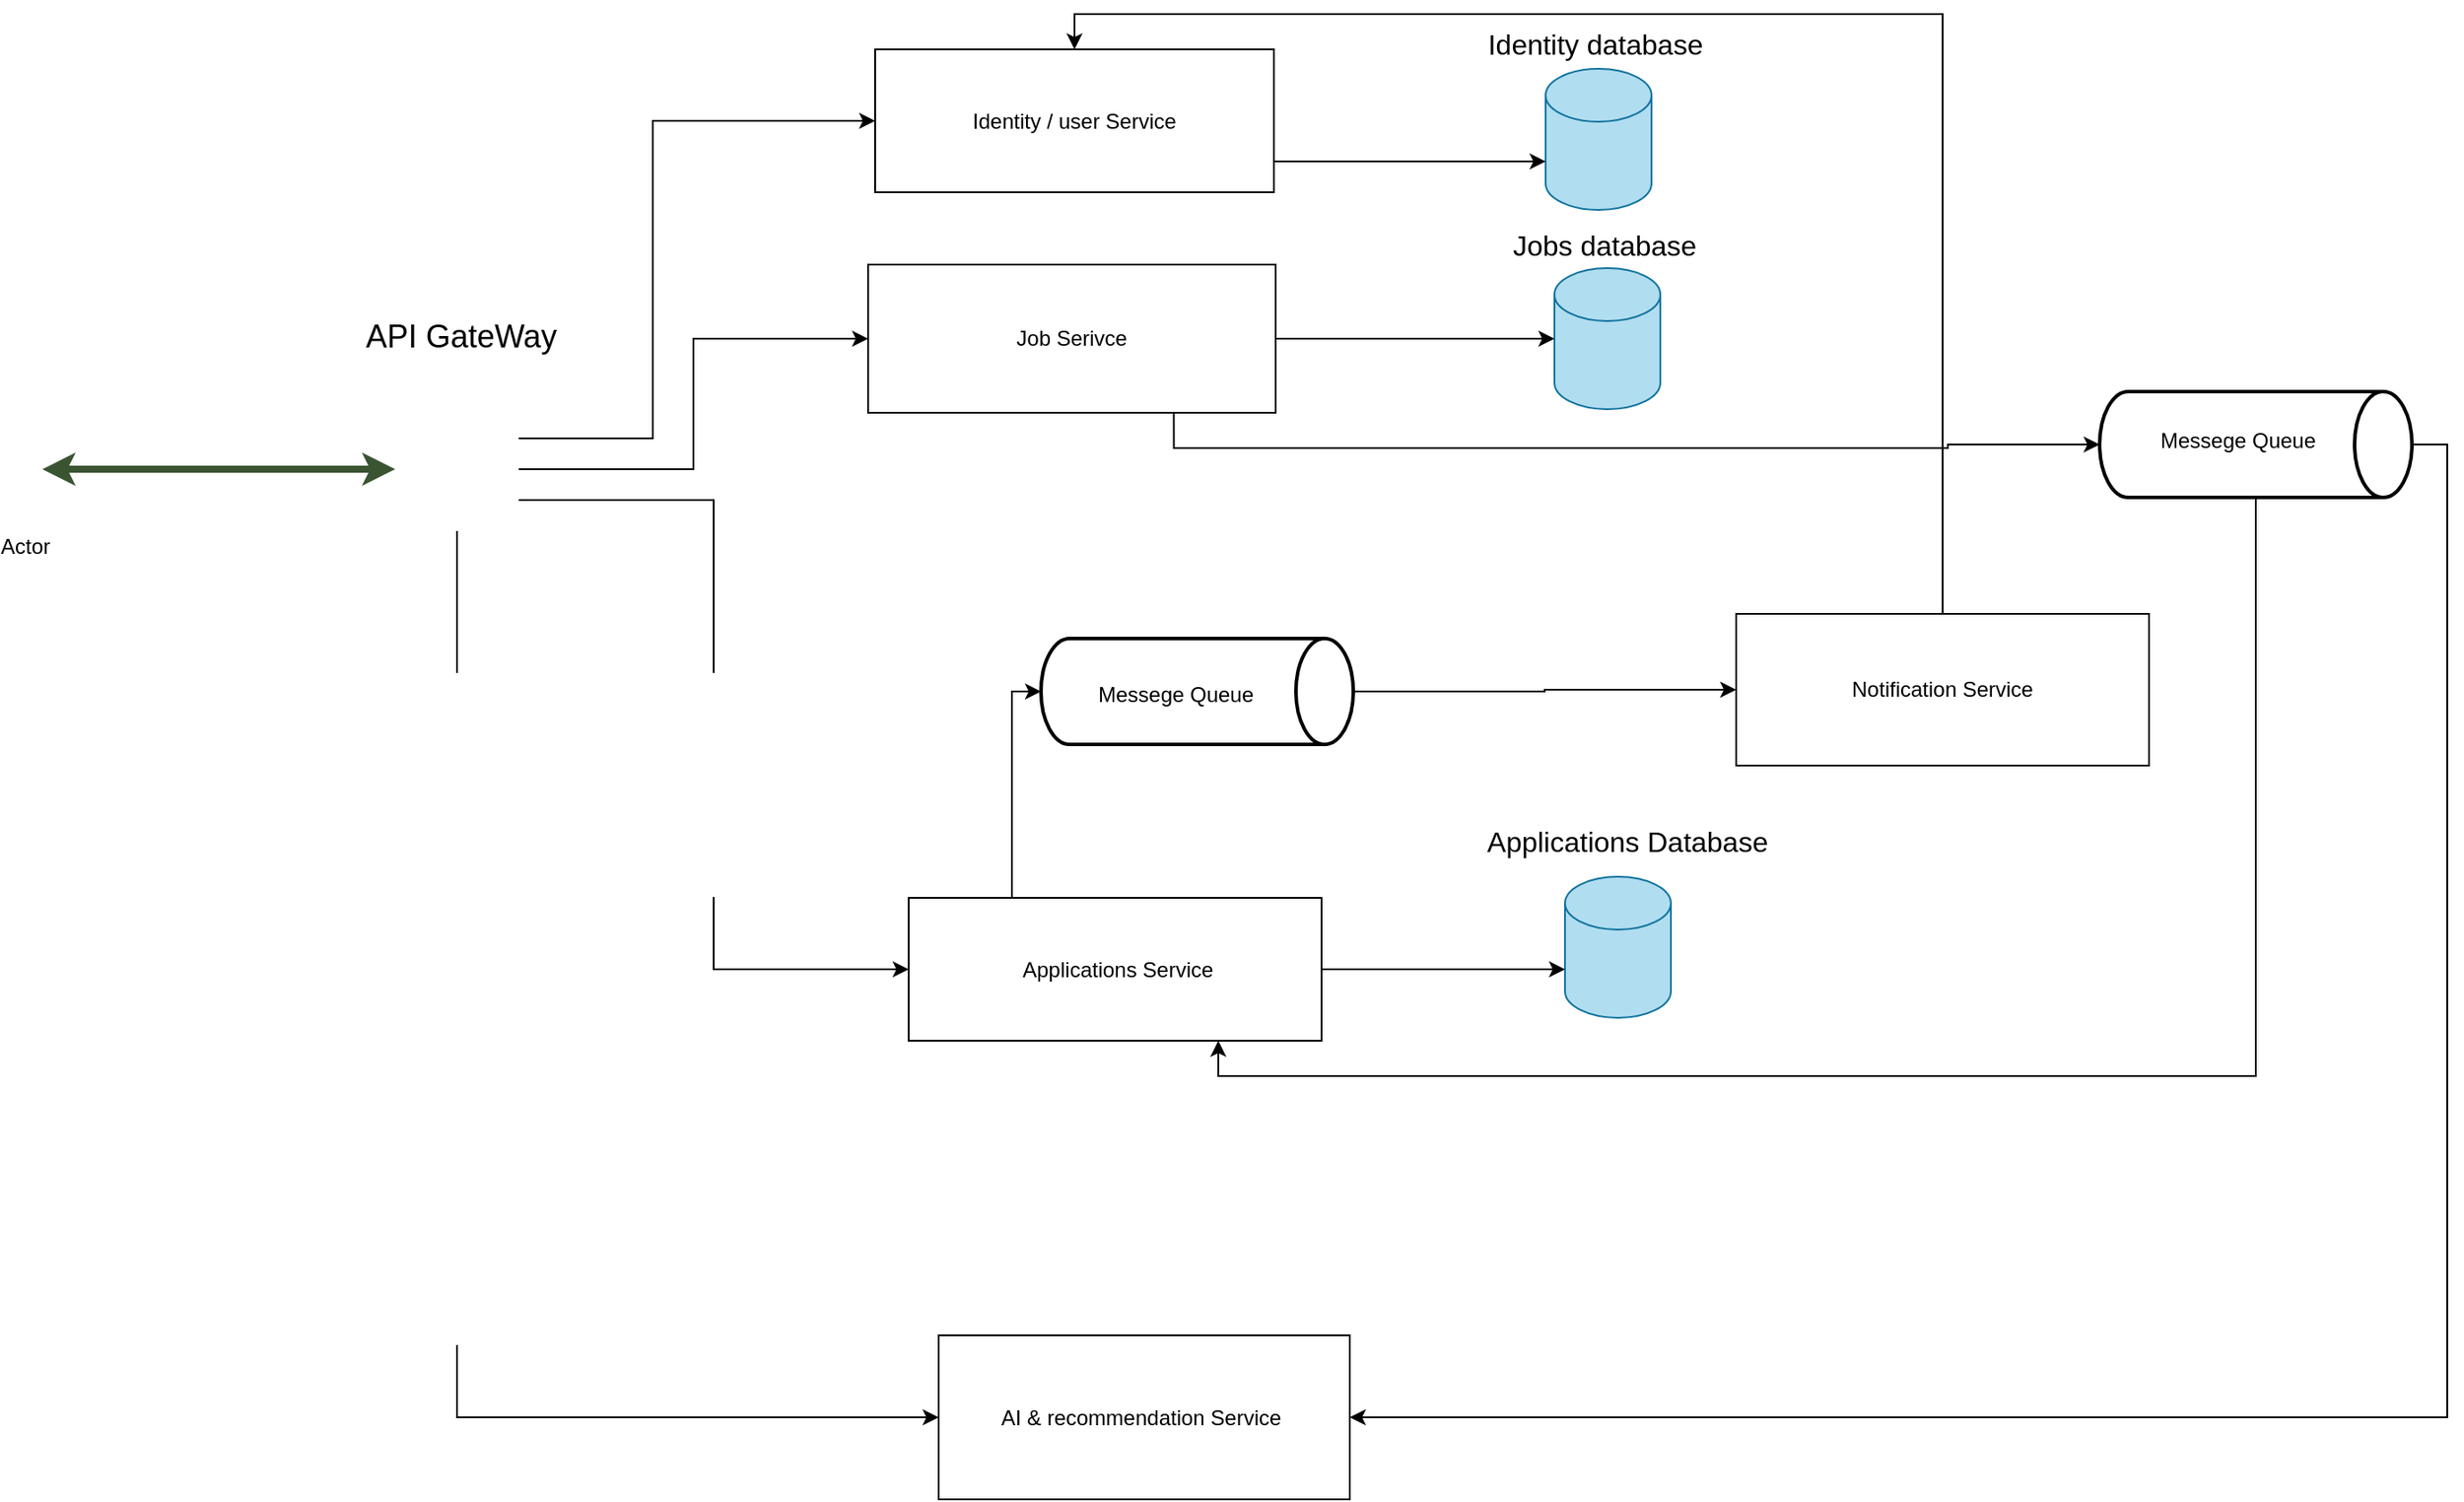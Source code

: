 <mxfile version="28.0.6">
  <diagram name="Page-1" id="qJEUayMfJxtS7BrSPIpK">
    <mxGraphModel dx="1678" dy="1029" grid="1" gridSize="1" guides="1" tooltips="1" connect="1" arrows="1" fold="1" page="1" pageScale="1" pageWidth="850" pageHeight="1100" background="none" math="0" shadow="0">
      <root>
        <mxCell id="0" />
        <mxCell id="1" parent="0" />
        <mxCell id="tVBosSetLl-9KycvmY6p-4" value="Actor" style="shape=umlActor;verticalLabelPosition=bottom;verticalAlign=top;html=1;outlineConnect=0;strokeColor=#FFFFFF;" parent="1" vertex="1">
          <mxGeometry x="40" y="380" width="20" height="60" as="geometry" />
        </mxCell>
        <mxCell id="tVBosSetLl-9KycvmY6p-26" style="edgeStyle=orthogonalEdgeStyle;rounded=0;orthogonalLoop=1;jettySize=auto;html=1;exitX=1;exitY=0.25;exitDx=0;exitDy=0;entryX=0;entryY=0.5;entryDx=0;entryDy=0;" parent="1" source="tVBosSetLl-9KycvmY6p-7" target="tVBosSetLl-9KycvmY6p-19" edge="1">
          <mxGeometry relative="1" as="geometry">
            <mxPoint x="514" y="227" as="targetPoint" />
            <mxPoint x="305" y="338.0" as="sourcePoint" />
            <Array as="points">
              <mxPoint x="406" y="393" />
              <mxPoint x="406" y="213" />
            </Array>
          </mxGeometry>
        </mxCell>
        <mxCell id="tVBosSetLl-9KycvmY6p-39" style="edgeStyle=orthogonalEdgeStyle;rounded=0;orthogonalLoop=1;jettySize=auto;html=1;exitX=1;exitY=0.5;exitDx=0;exitDy=0;entryX=0;entryY=0.5;entryDx=0;entryDy=0;" parent="1" source="tVBosSetLl-9KycvmY6p-7" target="tVBosSetLl-9KycvmY6p-21" edge="1">
          <mxGeometry relative="1" as="geometry" />
        </mxCell>
        <mxCell id="tVBosSetLl-9KycvmY6p-42" style="edgeStyle=orthogonalEdgeStyle;rounded=0;orthogonalLoop=1;jettySize=auto;html=1;exitX=0.5;exitY=1;exitDx=0;exitDy=0;entryX=0;entryY=0.5;entryDx=0;entryDy=0;" parent="1" source="tVBosSetLl-9KycvmY6p-7" target="tVBosSetLl-9KycvmY6p-41" edge="1">
          <mxGeometry relative="1" as="geometry" />
        </mxCell>
        <mxCell id="N4Voej9sqXTwN0t9IxLm-4" style="edgeStyle=orthogonalEdgeStyle;rounded=0;orthogonalLoop=1;jettySize=auto;html=1;exitX=1;exitY=0.75;exitDx=0;exitDy=0;entryX=0;entryY=0.5;entryDx=0;entryDy=0;" edge="1" parent="1" source="tVBosSetLl-9KycvmY6p-7" target="tVBosSetLl-9KycvmY6p-23">
          <mxGeometry relative="1" as="geometry">
            <mxPoint x="410" y="618" as="targetPoint" />
          </mxGeometry>
        </mxCell>
        <mxCell id="tVBosSetLl-9KycvmY6p-7" value="" style="shape=image;verticalLabelPosition=bottom;labelBackgroundColor=default;verticalAlign=top;aspect=fixed;imageAspect=0;image=https://icon.icepanel.io/AWS/svg/App-Integration/API-Gateway.svg;" parent="1" vertex="1">
          <mxGeometry x="260" y="375" width="70" height="70" as="geometry" />
        </mxCell>
        <mxCell id="tVBosSetLl-9KycvmY6p-12" value="" style="endArrow=classic;startArrow=classic;html=1;rounded=0;fillColor=#6d8764;strokeColor=#3A5431;strokeWidth=4;" parent="1" source="tVBosSetLl-9KycvmY6p-4" target="tVBosSetLl-9KycvmY6p-7" edge="1">
          <mxGeometry width="50" height="50" relative="1" as="geometry">
            <mxPoint x="60" y="409.41" as="sourcePoint" />
            <mxPoint x="210" y="409.41" as="targetPoint" />
          </mxGeometry>
        </mxCell>
        <mxCell id="tVBosSetLl-9KycvmY6p-13" value="&lt;div style=&quot;line-height: 130%;&quot;&gt;&lt;font style=&quot;font-size: 18px; color: light-dark(rgb(1, 1, 1), rgb(249, 246, 246));&quot;&gt;API GateWay&lt;/font&gt;&lt;div&gt;&lt;/div&gt;&lt;/div&gt;" style="text;html=1;align=center;verticalAlign=middle;resizable=0;points=[];autosize=1;strokeWidth=6;perimeterSpacing=5;" parent="1" vertex="1">
          <mxGeometry x="233" y="320.5" width="127" height="31" as="geometry" />
        </mxCell>
        <mxCell id="tVBosSetLl-9KycvmY6p-19" value="&lt;div&gt;Identity / user Service&lt;/div&gt;" style="rounded=0;whiteSpace=wrap;html=1;" parent="1" vertex="1">
          <mxGeometry x="532" y="172" width="226" height="81" as="geometry" />
        </mxCell>
        <mxCell id="tVBosSetLl-9KycvmY6p-21" value="Job Serivce" style="whiteSpace=wrap;html=1;" parent="1" vertex="1">
          <mxGeometry x="528" y="294" width="231" height="84" as="geometry" />
        </mxCell>
        <mxCell id="tVBosSetLl-9KycvmY6p-23" value="&amp;nbsp;Applications Service" style="whiteSpace=wrap;html=1;" parent="1" vertex="1">
          <mxGeometry x="551" y="653" width="234" height="81" as="geometry" />
        </mxCell>
        <mxCell id="tVBosSetLl-9KycvmY6p-30" value="" style="shape=cylinder3;whiteSpace=wrap;html=1;boundedLbl=1;backgroundOutline=1;size=15;fillColor=#b1ddf0;strokeColor=#10739e;" parent="1" vertex="1">
          <mxGeometry x="912" y="183" width="60" height="80" as="geometry" />
        </mxCell>
        <mxCell id="tVBosSetLl-9KycvmY6p-32" value="" style="shape=cylinder3;whiteSpace=wrap;html=1;boundedLbl=1;backgroundOutline=1;size=15;fillColor=#b1ddf0;strokeColor=#10739e;" parent="1" vertex="1">
          <mxGeometry x="917" y="296" width="60" height="80" as="geometry" />
        </mxCell>
        <mxCell id="tVBosSetLl-9KycvmY6p-33" value="&lt;font style=&quot;font-size: 16px;&quot;&gt;Identity database&amp;nbsp;&lt;/font&gt;" style="text;html=1;align=center;verticalAlign=middle;resizable=0;points=[];autosize=1;strokeColor=none;fillColor=none;" parent="1" vertex="1">
          <mxGeometry x="869" y="153" width="145" height="32" as="geometry" />
        </mxCell>
        <mxCell id="tVBosSetLl-9KycvmY6p-34" value="&lt;font style=&quot;font-size: 16px;&quot;&gt;Jobs database&lt;/font&gt;" style="text;html=1;align=center;verticalAlign=middle;resizable=0;points=[];autosize=1;strokeColor=none;fillColor=none;" parent="1" vertex="1">
          <mxGeometry x="883" y="267" width="123" height="32" as="geometry" />
        </mxCell>
        <mxCell id="tVBosSetLl-9KycvmY6p-36" style="edgeStyle=orthogonalEdgeStyle;rounded=0;orthogonalLoop=1;jettySize=auto;html=1;exitX=1;exitY=0.5;exitDx=0;exitDy=0;entryX=0;entryY=0.5;entryDx=0;entryDy=0;entryPerimeter=0;" parent="1" source="tVBosSetLl-9KycvmY6p-21" target="tVBosSetLl-9KycvmY6p-32" edge="1">
          <mxGeometry relative="1" as="geometry" />
        </mxCell>
        <mxCell id="tVBosSetLl-9KycvmY6p-41" value="AI &amp;amp; recommendation Service&amp;nbsp;" style="whiteSpace=wrap;html=1;" parent="1" vertex="1">
          <mxGeometry x="568" y="901" width="233" height="93" as="geometry" />
        </mxCell>
        <mxCell id="tVBosSetLl-9KycvmY6p-46" style="edgeStyle=orthogonalEdgeStyle;rounded=0;orthogonalLoop=1;jettySize=auto;html=1;exitX=1;exitY=0.5;exitDx=0;exitDy=0;entryX=0;entryY=0;entryDx=0;entryDy=52.5;entryPerimeter=0;" parent="1" source="tVBosSetLl-9KycvmY6p-19" target="tVBosSetLl-9KycvmY6p-30" edge="1">
          <mxGeometry relative="1" as="geometry">
            <Array as="points">
              <mxPoint x="758" y="236" />
            </Array>
          </mxGeometry>
        </mxCell>
        <mxCell id="N4Voej9sqXTwN0t9IxLm-1" value="" style="shape=cylinder3;whiteSpace=wrap;html=1;boundedLbl=1;backgroundOutline=1;size=15;fillColor=#b1ddf0;strokeColor=#10739e;" vertex="1" parent="1">
          <mxGeometry x="923" y="641" width="60" height="80" as="geometry" />
        </mxCell>
        <mxCell id="N4Voej9sqXTwN0t9IxLm-3" value="&lt;font style=&quot;font-size: 16px;&quot;&gt;Applications Database&lt;/font&gt;&lt;div&gt;&lt;font style=&quot;font-size: 16px;&quot;&gt;&lt;br&gt;&lt;/font&gt;&lt;/div&gt;" style="text;html=1;align=center;verticalAlign=middle;resizable=0;points=[];autosize=1;strokeColor=none;fillColor=none;" vertex="1" parent="1">
          <mxGeometry x="869" y="605" width="178" height="51" as="geometry" />
        </mxCell>
        <mxCell id="N4Voej9sqXTwN0t9IxLm-12" style="edgeStyle=orthogonalEdgeStyle;rounded=0;orthogonalLoop=1;jettySize=auto;html=1;exitX=1;exitY=0.5;exitDx=0;exitDy=0;exitPerimeter=0;entryX=0;entryY=0.5;entryDx=0;entryDy=0;" edge="1" parent="1" source="N4Voej9sqXTwN0t9IxLm-5" target="N4Voej9sqXTwN0t9IxLm-10">
          <mxGeometry relative="1" as="geometry" />
        </mxCell>
        <mxCell id="N4Voej9sqXTwN0t9IxLm-5" value="" style="strokeWidth=2;html=1;shape=mxgraph.flowchart.direct_data;whiteSpace=wrap;" vertex="1" parent="1">
          <mxGeometry x="626" y="506" width="177" height="60" as="geometry" />
        </mxCell>
        <mxCell id="N4Voej9sqXTwN0t9IxLm-8" value="Messege Queue" style="text;html=1;align=center;verticalAlign=middle;resizable=0;points=[];autosize=1;strokeColor=none;fillColor=none;" vertex="1" parent="1">
          <mxGeometry x="648" y="524" width="107" height="27" as="geometry" />
        </mxCell>
        <mxCell id="N4Voej9sqXTwN0t9IxLm-24" style="edgeStyle=orthogonalEdgeStyle;rounded=0;orthogonalLoop=1;jettySize=auto;html=1;exitX=0.5;exitY=0;exitDx=0;exitDy=0;entryX=0.5;entryY=0;entryDx=0;entryDy=0;" edge="1" parent="1" source="N4Voej9sqXTwN0t9IxLm-10" target="tVBosSetLl-9KycvmY6p-19">
          <mxGeometry relative="1" as="geometry" />
        </mxCell>
        <mxCell id="N4Voej9sqXTwN0t9IxLm-10" value="Notification Service" style="whiteSpace=wrap;html=1;" vertex="1" parent="1">
          <mxGeometry x="1020" y="492" width="234" height="86" as="geometry" />
        </mxCell>
        <mxCell id="N4Voej9sqXTwN0t9IxLm-11" style="edgeStyle=orthogonalEdgeStyle;rounded=0;orthogonalLoop=1;jettySize=auto;html=1;exitX=0.25;exitY=0;exitDx=0;exitDy=0;entryX=0;entryY=0.5;entryDx=0;entryDy=0;entryPerimeter=0;" edge="1" parent="1" source="tVBosSetLl-9KycvmY6p-23" target="N4Voej9sqXTwN0t9IxLm-5">
          <mxGeometry relative="1" as="geometry">
            <Array as="points">
              <mxPoint x="610" y="536" />
            </Array>
          </mxGeometry>
        </mxCell>
        <mxCell id="N4Voej9sqXTwN0t9IxLm-20" style="edgeStyle=orthogonalEdgeStyle;rounded=0;orthogonalLoop=1;jettySize=auto;html=1;exitX=1;exitY=0.5;exitDx=0;exitDy=0;exitPerimeter=0;entryX=1;entryY=0.5;entryDx=0;entryDy=0;" edge="1" parent="1" source="N4Voej9sqXTwN0t9IxLm-13" target="tVBosSetLl-9KycvmY6p-41">
          <mxGeometry relative="1" as="geometry" />
        </mxCell>
        <mxCell id="N4Voej9sqXTwN0t9IxLm-25" style="edgeStyle=orthogonalEdgeStyle;rounded=0;orthogonalLoop=1;jettySize=auto;html=1;exitX=0.5;exitY=1;exitDx=0;exitDy=0;exitPerimeter=0;entryX=0.75;entryY=1;entryDx=0;entryDy=0;" edge="1" parent="1" source="N4Voej9sqXTwN0t9IxLm-13" target="tVBosSetLl-9KycvmY6p-23">
          <mxGeometry relative="1" as="geometry">
            <mxPoint x="1314.941" y="786" as="targetPoint" />
          </mxGeometry>
        </mxCell>
        <mxCell id="N4Voej9sqXTwN0t9IxLm-13" value="" style="strokeWidth=2;html=1;shape=mxgraph.flowchart.direct_data;whiteSpace=wrap;" vertex="1" parent="1">
          <mxGeometry x="1226" y="366" width="177" height="60" as="geometry" />
        </mxCell>
        <mxCell id="N4Voej9sqXTwN0t9IxLm-14" value="Messege Queue" style="text;html=1;align=center;verticalAlign=middle;resizable=0;points=[];autosize=1;strokeColor=none;fillColor=none;" vertex="1" parent="1">
          <mxGeometry x="1250" y="380" width="107" height="27" as="geometry" />
        </mxCell>
        <mxCell id="N4Voej9sqXTwN0t9IxLm-17" style="edgeStyle=orthogonalEdgeStyle;rounded=0;orthogonalLoop=1;jettySize=auto;html=1;exitX=1;exitY=0.5;exitDx=0;exitDy=0;entryX=0;entryY=0;entryDx=0;entryDy=52.5;entryPerimeter=0;" edge="1" parent="1" source="tVBosSetLl-9KycvmY6p-23" target="N4Voej9sqXTwN0t9IxLm-1">
          <mxGeometry relative="1" as="geometry" />
        </mxCell>
        <mxCell id="N4Voej9sqXTwN0t9IxLm-22" style="edgeStyle=orthogonalEdgeStyle;rounded=0;orthogonalLoop=1;jettySize=auto;html=1;exitX=0.75;exitY=1;exitDx=0;exitDy=0;entryX=0;entryY=0.5;entryDx=0;entryDy=0;entryPerimeter=0;" edge="1" parent="1" source="tVBosSetLl-9KycvmY6p-21" target="N4Voej9sqXTwN0t9IxLm-13">
          <mxGeometry relative="1" as="geometry">
            <Array as="points">
              <mxPoint x="701" y="398" />
              <mxPoint x="1140" y="398" />
              <mxPoint x="1140" y="396" />
            </Array>
          </mxGeometry>
        </mxCell>
      </root>
    </mxGraphModel>
  </diagram>
</mxfile>
